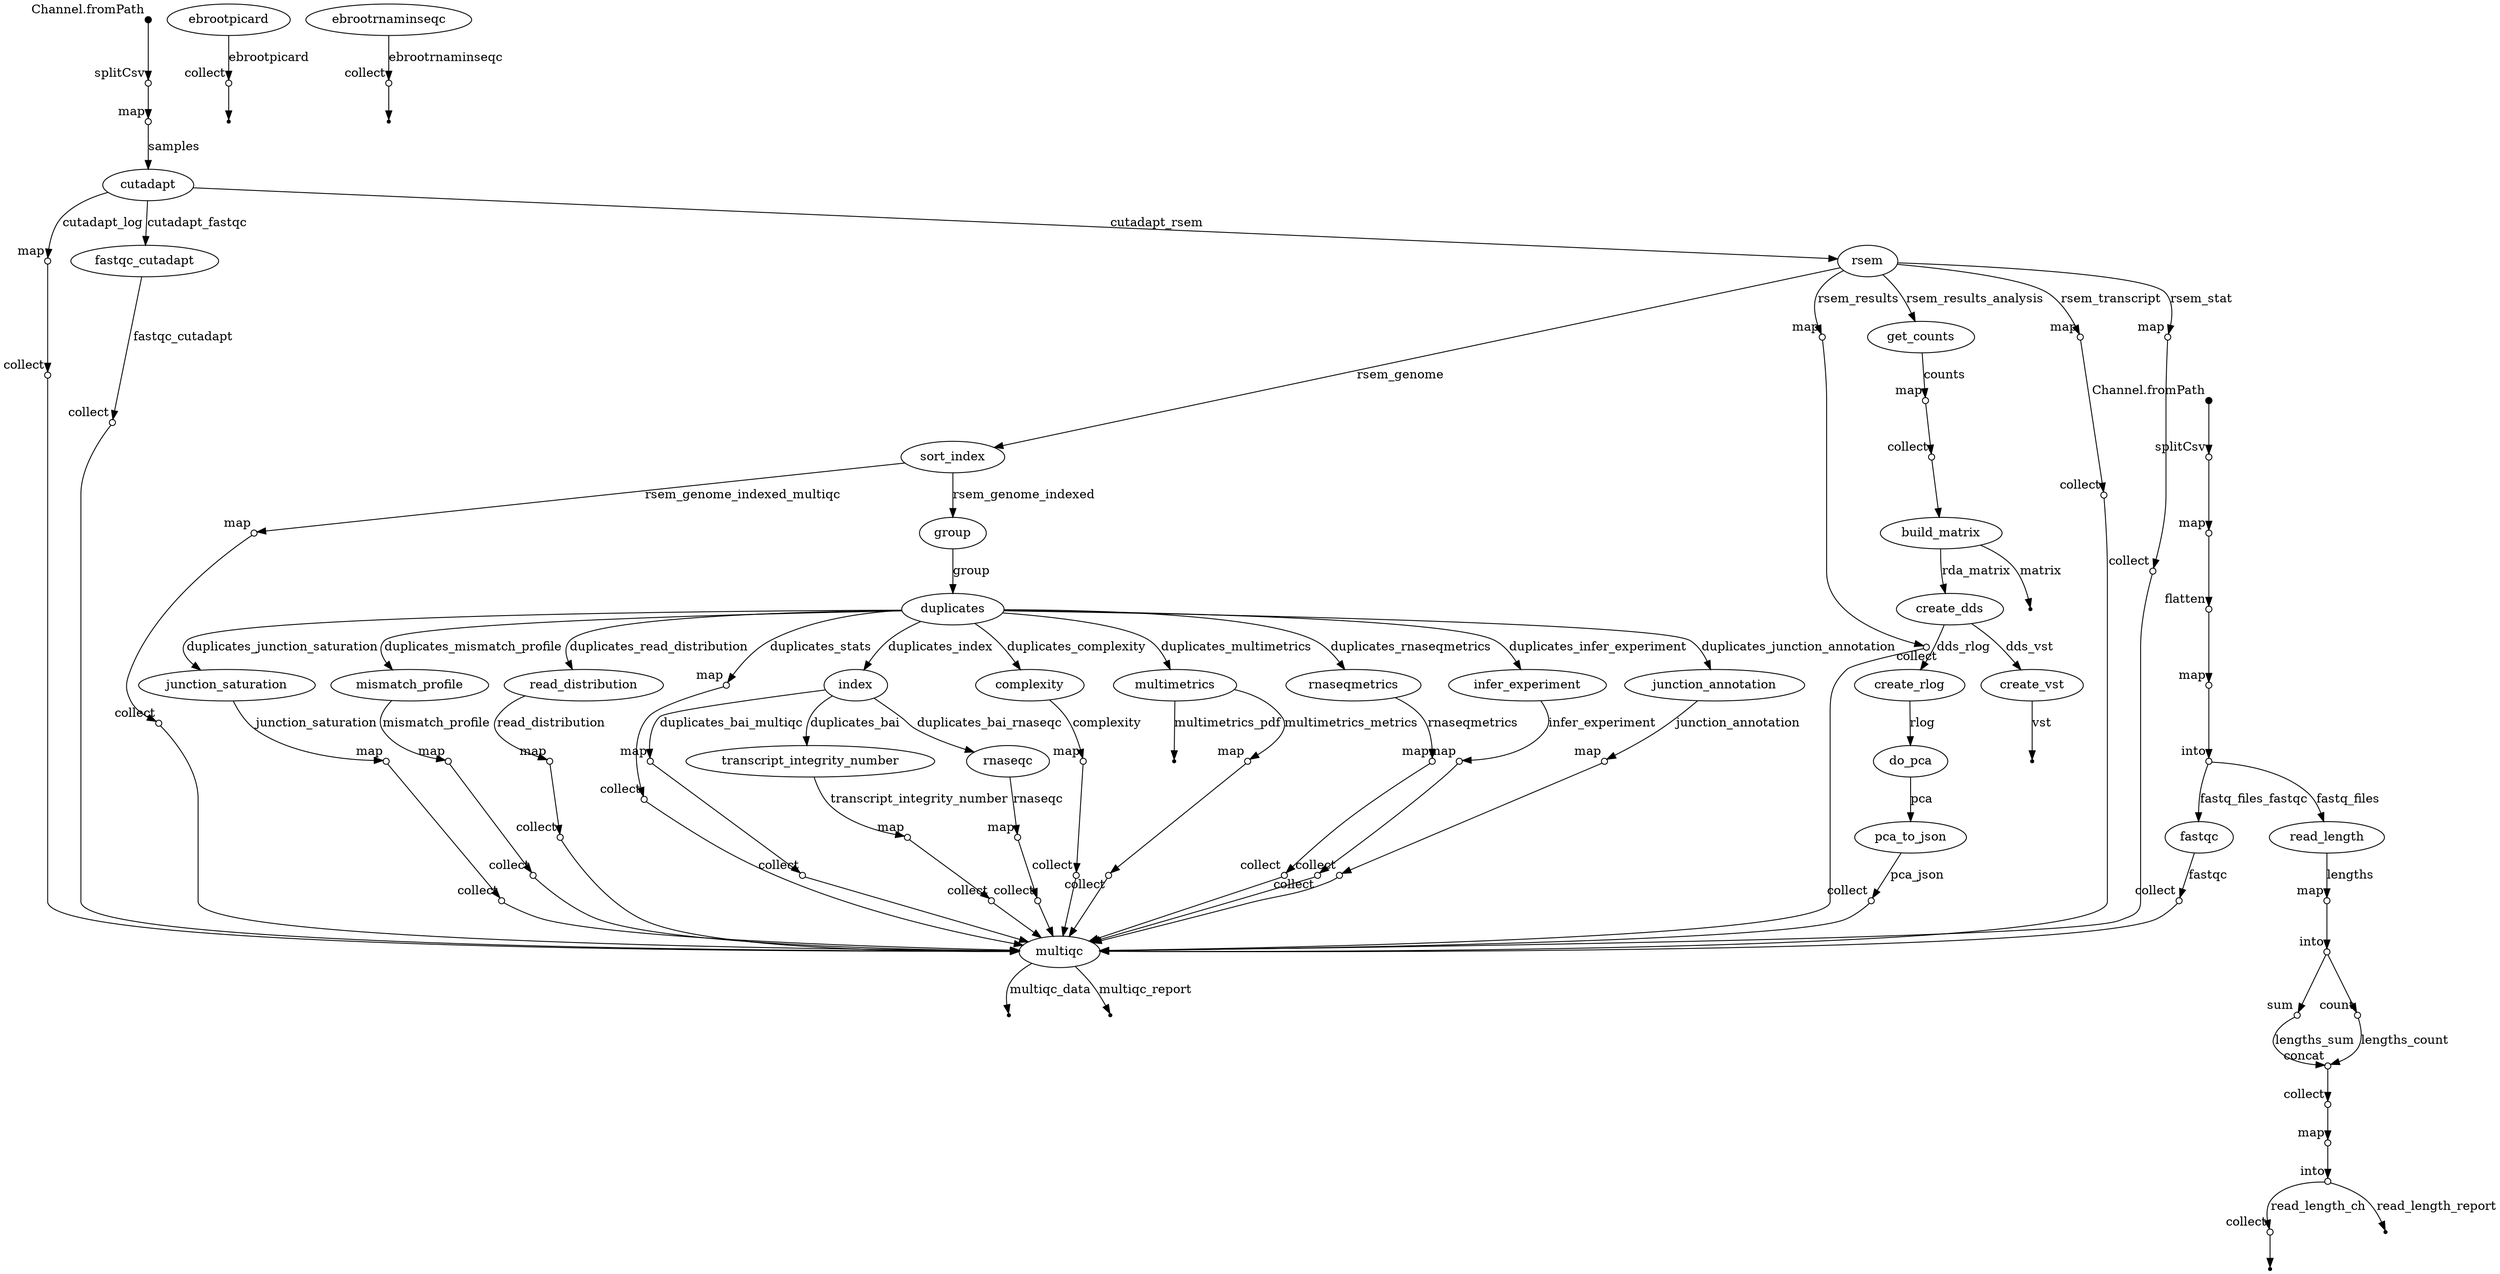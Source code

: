 digraph dag {
p0 [shape=point,label="",fixedsize=true,width=0.1,xlabel="Channel.fromPath"];
p1 [shape=circle,label="",fixedsize=true,width=0.1,xlabel="splitCsv"];
p0 -> p1;

p1 [shape=circle,label="",fixedsize=true,width=0.1,xlabel="splitCsv"];
p2 [shape=circle,label="",fixedsize=true,width=0.1,xlabel="map"];
p1 -> p2;

p2 [shape=circle,label="",fixedsize=true,width=0.1,xlabel="map"];
p28 [label="cutadapt"];
p2 -> p28 [label="samples"];

p3 [shape=point,label="",fixedsize=true,width=0.1,xlabel="Channel.fromPath"];
p4 [shape=circle,label="",fixedsize=true,width=0.1,xlabel="splitCsv"];
p3 -> p4;

p4 [shape=circle,label="",fixedsize=true,width=0.1,xlabel="splitCsv"];
p5 [shape=circle,label="",fixedsize=true,width=0.1,xlabel="map"];
p4 -> p5;

p5 [shape=circle,label="",fixedsize=true,width=0.1,xlabel="map"];
p6 [shape=circle,label="",fixedsize=true,width=0.1,xlabel="flatten"];
p5 -> p6;

p6 [shape=circle,label="",fixedsize=true,width=0.1,xlabel="flatten"];
p7 [shape=circle,label="",fixedsize=true,width=0.1,xlabel="map"];
p6 -> p7;

p7 [shape=circle,label="",fixedsize=true,width=0.1,xlabel="map"];
p8 [shape=circle,label="",fixedsize=true,width=0.1,xlabel="into"];
p7 -> p8;

p8 [shape=circle,label="",fixedsize=true,width=0.1,xlabel="into"];
p9 [label="read_length"];
p8 -> p9 [label="fastq_files"];

p8 [shape=circle,label="",fixedsize=true,width=0.1,xlabel="into"];
p27 [label="fastqc"];
p8 -> p27 [label="fastq_files_fastqc"];

p9 [label="read_length"];
p10 [shape=circle,label="",fixedsize=true,width=0.1,xlabel="map"];
p9 -> p10 [label="lengths"];

p10 [shape=circle,label="",fixedsize=true,width=0.1,xlabel="map"];
p11 [shape=circle,label="",fixedsize=true,width=0.1,xlabel="into"];
p10 -> p11;

p11 [shape=circle,label="",fixedsize=true,width=0.1,xlabel="into"];
p12 [shape=circle,label="",fixedsize=true,width=0.1,xlabel="sum"];
p11 -> p12;

p11 [shape=circle,label="",fixedsize=true,width=0.1,xlabel="into"];
p13 [shape=circle,label="",fixedsize=true,width=0.1,xlabel="count"];
p11 -> p13;

p12 [shape=circle,label="",fixedsize=true,width=0.1,xlabel="sum"];
p14 [shape=circle,label="",fixedsize=true,width=0.1,xlabel="concat"];
p12 -> p14 [label="lengths_sum"];

p13 [shape=circle,label="",fixedsize=true,width=0.1,xlabel="count"];
p14 [shape=circle,label="",fixedsize=true,width=0.1,xlabel="concat"];
p13 -> p14 [label="lengths_count"];

p14 [shape=circle,label="",fixedsize=true,width=0.1,xlabel="concat"];
p15 [shape=circle,label="",fixedsize=true,width=0.1,xlabel="collect"];
p14 -> p15;

p15 [shape=circle,label="",fixedsize=true,width=0.1,xlabel="collect"];
p16 [shape=circle,label="",fixedsize=true,width=0.1,xlabel="map"];
p15 -> p16;

p16 [shape=circle,label="",fixedsize=true,width=0.1,xlabel="map"];
p17 [shape=circle,label="",fixedsize=true,width=0.1,xlabel="into"];
p16 -> p17;

p17 [shape=circle,label="",fixedsize=true,width=0.1,xlabel="into"];
p19 [shape=circle,label="",fixedsize=true,width=0.1,xlabel="collect"];
p17 -> p19 [label="read_length_ch"];

p17 [shape=circle,label="",fixedsize=true,width=0.1,xlabel="into"];
p18 [shape=point];
p17 -> p18 [label="read_length_report"];

p19 [shape=circle,label="",fixedsize=true,width=0.1,xlabel="collect"];
p20 [shape=point];
p19 -> p20;

p21 [label="ebrootpicard"];
p22 [shape=circle,label="",fixedsize=true,width=0.1,xlabel="collect"];
p21 -> p22 [label="ebrootpicard"];

p22 [shape=circle,label="",fixedsize=true,width=0.1,xlabel="collect"];
p23 [shape=point];
p22 -> p23;

p24 [label="ebrootrnaminseqc"];
p25 [shape=circle,label="",fixedsize=true,width=0.1,xlabel="collect"];
p24 -> p25 [label="ebrootrnaminseqc"];

p25 [shape=circle,label="",fixedsize=true,width=0.1,xlabel="collect"];
p26 [shape=point];
p25 -> p26;

p27 [label="fastqc"];
p59 [shape=circle,label="",fixedsize=true,width=0.1,xlabel="collect"];
p27 -> p59 [label="fastqc"];

p28 [label="cutadapt"];
p57 [shape=circle,label="",fixedsize=true,width=0.1,xlabel="map"];
p28 -> p57 [label="cutadapt_log"];

p28 [label="cutadapt"];
p29 [label="fastqc_cutadapt"];
p28 -> p29 [label="cutadapt_fastqc"];

p28 [label="cutadapt"];
p30 [label="rsem"];
p28 -> p30 [label="cutadapt_rsem"];

p29 [label="fastqc_cutadapt"];
p60 [shape=circle,label="",fixedsize=true,width=0.1,xlabel="collect"];
p29 -> p60 [label="fastqc_cutadapt"];

p30 [label="rsem"];
p63 [shape=circle,label="",fixedsize=true,width=0.1,xlabel="map"];
p30 -> p63 [label="rsem_transcript"];

p30 [label="rsem"];
p67 [shape=circle,label="",fixedsize=true,width=0.1,xlabel="map"];
p30 -> p67 [label="rsem_stat"];

p30 [label="rsem"];
p31 [label="sort_index"];
p30 -> p31 [label="rsem_genome"];

p30 [label="rsem"];
p65 [shape=circle,label="",fixedsize=true,width=0.1,xlabel="map"];
p30 -> p65 [label="rsem_results"];

p30 [label="rsem"];
p46 [label="get_counts"];
p30 -> p46 [label="rsem_results_analysis"];

p31 [label="sort_index"];
p32 [label="group"];
p31 -> p32 [label="rsem_genome_indexed"];

p31 [label="sort_index"];
p61 [shape=circle,label="",fixedsize=true,width=0.1,xlabel="map"];
p31 -> p61 [label="rsem_genome_indexed_multiqc"];

p32 [label="group"];
p33 [label="duplicates"];
p32 -> p33 [label="group"];

p33 [label="duplicates"];
p69 [shape=circle,label="",fixedsize=true,width=0.1,xlabel="map"];
p33 -> p69 [label="duplicates_stats"];

p33 [label="duplicates"];
p34 [label="index"];
p33 -> p34 [label="duplicates_index"];

p33 [label="duplicates"];
p35 [label="complexity"];
p33 -> p35 [label="duplicates_complexity"];

p33 [label="duplicates"];
p37 [label="multimetrics"];
p33 -> p37 [label="duplicates_multimetrics"];

p33 [label="duplicates"];
p36 [label="rnaseqmetrics"];
p33 -> p36 [label="duplicates_rnaseqmetrics"];

p33 [label="duplicates"];
p39 [label="infer_experiment"];
p33 -> p39 [label="duplicates_infer_experiment"];

p33 [label="duplicates"];
p40 [label="junction_annotation"];
p33 -> p40 [label="duplicates_junction_annotation"];

p33 [label="duplicates"];
p41 [label="junction_saturation"];
p33 -> p41 [label="duplicates_junction_saturation"];

p33 [label="duplicates"];
p42 [label="mismatch_profile"];
p33 -> p42 [label="duplicates_mismatch_profile"];

p33 [label="duplicates"];
p43 [label="read_distribution"];
p33 -> p43 [label="duplicates_read_distribution"];

p34 [label="index"];
p44 [label="transcript_integrity_number"];
p34 -> p44 [label="duplicates_bai"];

p34 [label="index"];
p45 [label="rnaseqc"];
p34 -> p45 [label="duplicates_bai_rnaseqc"];

p34 [label="index"];
p71 [shape=circle,label="",fixedsize=true,width=0.1,xlabel="map"];
p34 -> p71 [label="duplicates_bai_multiqc"];

p35 [label="complexity"];
p73 [shape=circle,label="",fixedsize=true,width=0.1,xlabel="map"];
p35 -> p73 [label="complexity"];

p36 [label="rnaseqmetrics"];
p75 [shape=circle,label="",fixedsize=true,width=0.1,xlabel="map"];
p36 -> p75 [label="rnaseqmetrics"];

p37 [label="multimetrics"];
p38 [shape=point];
p37 -> p38 [label="multimetrics_pdf"];

p37 [label="multimetrics"];
p77 [shape=circle,label="",fixedsize=true,width=0.1,xlabel="map"];
p37 -> p77 [label="multimetrics_metrics"];

p39 [label="infer_experiment"];
p79 [shape=circle,label="",fixedsize=true,width=0.1,xlabel="map"];
p39 -> p79 [label="infer_experiment"];

p40 [label="junction_annotation"];
p81 [shape=circle,label="",fixedsize=true,width=0.1,xlabel="map"];
p40 -> p81 [label="junction_annotation"];

p41 [label="junction_saturation"];
p83 [shape=circle,label="",fixedsize=true,width=0.1,xlabel="map"];
p41 -> p83 [label="junction_saturation"];

p42 [label="mismatch_profile"];
p85 [shape=circle,label="",fixedsize=true,width=0.1,xlabel="map"];
p42 -> p85 [label="mismatch_profile"];

p43 [label="read_distribution"];
p87 [shape=circle,label="",fixedsize=true,width=0.1,xlabel="map"];
p43 -> p87 [label="read_distribution"];

p44 [label="transcript_integrity_number"];
p89 [shape=circle,label="",fixedsize=true,width=0.1,xlabel="map"];
p44 -> p89 [label="transcript_integrity_number"];

p45 [label="rnaseqc"];
p91 [shape=circle,label="",fixedsize=true,width=0.1,xlabel="map"];
p45 -> p91 [label="rnaseqc"];

p46 [label="get_counts"];
p47 [shape=circle,label="",fixedsize=true,width=0.1,xlabel="map"];
p46 -> p47 [label="counts"];

p47 [shape=circle,label="",fixedsize=true,width=0.1,xlabel="map"];
p48 [shape=circle,label="",fixedsize=true,width=0.1,xlabel="collect"];
p47 -> p48;

p48 [shape=circle,label="",fixedsize=true,width=0.1,xlabel="collect"];
p49 [label="build_matrix"];
p48 -> p49;

p49 [label="build_matrix"];
p51 [label="create_dds"];
p49 -> p51 [label="rda_matrix"];

p49 [label="build_matrix"];
p50 [shape=point];
p49 -> p50 [label="matrix"];

p51 [label="create_dds"];
p52 [label="create_vst"];
p51 -> p52 [label="dds_vst"];

p51 [label="create_dds"];
p54 [label="create_rlog"];
p51 -> p54 [label="dds_rlog"];

p52 [label="create_vst"];
p53 [shape=point];
p52 -> p53 [label="vst"];

p54 [label="create_rlog"];
p55 [label="do_pca"];
p54 -> p55 [label="rlog"];

p55 [label="do_pca"];
p56 [label="pca_to_json"];
p55 -> p56 [label="pca"];

p56 [label="pca_to_json"];
p93 [shape=circle,label="",fixedsize=true,width=0.1,xlabel="collect"];
p56 -> p93 [label="pca_json"];

p57 [shape=circle,label="",fixedsize=true,width=0.1,xlabel="map"];
p58 [shape=circle,label="",fixedsize=true,width=0.1,xlabel="collect"];
p57 -> p58;

p58 [shape=circle,label="",fixedsize=true,width=0.1,xlabel="collect"];
p94 [label="multiqc"];
p58 -> p94;

p59 [shape=circle,label="",fixedsize=true,width=0.1,xlabel="collect"];
p94 [label="multiqc"];
p59 -> p94;

p60 [shape=circle,label="",fixedsize=true,width=0.1,xlabel="collect"];
p94 [label="multiqc"];
p60 -> p94;

p61 [shape=circle,label="",fixedsize=true,width=0.1,xlabel="map"];
p62 [shape=circle,label="",fixedsize=true,width=0.1,xlabel="collect"];
p61 -> p62;

p62 [shape=circle,label="",fixedsize=true,width=0.1,xlabel="collect"];
p94 [label="multiqc"];
p62 -> p94;

p63 [shape=circle,label="",fixedsize=true,width=0.1,xlabel="map"];
p64 [shape=circle,label="",fixedsize=true,width=0.1,xlabel="collect"];
p63 -> p64;

p64 [shape=circle,label="",fixedsize=true,width=0.1,xlabel="collect"];
p94 [label="multiqc"];
p64 -> p94;

p65 [shape=circle,label="",fixedsize=true,width=0.1,xlabel="map"];
p66 [shape=circle,label="",fixedsize=true,width=0.1,xlabel="collect"];
p65 -> p66;

p66 [shape=circle,label="",fixedsize=true,width=0.1,xlabel="collect"];
p94 [label="multiqc"];
p66 -> p94;

p67 [shape=circle,label="",fixedsize=true,width=0.1,xlabel="map"];
p68 [shape=circle,label="",fixedsize=true,width=0.1,xlabel="collect"];
p67 -> p68;

p68 [shape=circle,label="",fixedsize=true,width=0.1,xlabel="collect"];
p94 [label="multiqc"];
p68 -> p94;

p69 [shape=circle,label="",fixedsize=true,width=0.1,xlabel="map"];
p70 [shape=circle,label="",fixedsize=true,width=0.1,xlabel="collect"];
p69 -> p70;

p70 [shape=circle,label="",fixedsize=true,width=0.1,xlabel="collect"];
p94 [label="multiqc"];
p70 -> p94;

p71 [shape=circle,label="",fixedsize=true,width=0.1,xlabel="map"];
p72 [shape=circle,label="",fixedsize=true,width=0.1,xlabel="collect"];
p71 -> p72;

p72 [shape=circle,label="",fixedsize=true,width=0.1,xlabel="collect"];
p94 [label="multiqc"];
p72 -> p94;

p73 [shape=circle,label="",fixedsize=true,width=0.1,xlabel="map"];
p74 [shape=circle,label="",fixedsize=true,width=0.1,xlabel="collect"];
p73 -> p74;

p74 [shape=circle,label="",fixedsize=true,width=0.1,xlabel="collect"];
p94 [label="multiqc"];
p74 -> p94;

p75 [shape=circle,label="",fixedsize=true,width=0.1,xlabel="map"];
p76 [shape=circle,label="",fixedsize=true,width=0.1,xlabel="collect"];
p75 -> p76;

p76 [shape=circle,label="",fixedsize=true,width=0.1,xlabel="collect"];
p94 [label="multiqc"];
p76 -> p94;

p77 [shape=circle,label="",fixedsize=true,width=0.1,xlabel="map"];
p78 [shape=circle,label="",fixedsize=true,width=0.1,xlabel="collect"];
p77 -> p78;

p78 [shape=circle,label="",fixedsize=true,width=0.1,xlabel="collect"];
p94 [label="multiqc"];
p78 -> p94;

p79 [shape=circle,label="",fixedsize=true,width=0.1,xlabel="map"];
p80 [shape=circle,label="",fixedsize=true,width=0.1,xlabel="collect"];
p79 -> p80;

p80 [shape=circle,label="",fixedsize=true,width=0.1,xlabel="collect"];
p94 [label="multiqc"];
p80 -> p94;

p81 [shape=circle,label="",fixedsize=true,width=0.1,xlabel="map"];
p82 [shape=circle,label="",fixedsize=true,width=0.1,xlabel="collect"];
p81 -> p82;

p82 [shape=circle,label="",fixedsize=true,width=0.1,xlabel="collect"];
p94 [label="multiqc"];
p82 -> p94;

p83 [shape=circle,label="",fixedsize=true,width=0.1,xlabel="map"];
p84 [shape=circle,label="",fixedsize=true,width=0.1,xlabel="collect"];
p83 -> p84;

p84 [shape=circle,label="",fixedsize=true,width=0.1,xlabel="collect"];
p94 [label="multiqc"];
p84 -> p94;

p85 [shape=circle,label="",fixedsize=true,width=0.1,xlabel="map"];
p86 [shape=circle,label="",fixedsize=true,width=0.1,xlabel="collect"];
p85 -> p86;

p86 [shape=circle,label="",fixedsize=true,width=0.1,xlabel="collect"];
p94 [label="multiqc"];
p86 -> p94;

p87 [shape=circle,label="",fixedsize=true,width=0.1,xlabel="map"];
p88 [shape=circle,label="",fixedsize=true,width=0.1,xlabel="collect"];
p87 -> p88;

p88 [shape=circle,label="",fixedsize=true,width=0.1,xlabel="collect"];
p94 [label="multiqc"];
p88 -> p94;

p89 [shape=circle,label="",fixedsize=true,width=0.1,xlabel="map"];
p90 [shape=circle,label="",fixedsize=true,width=0.1,xlabel="collect"];
p89 -> p90;

p90 [shape=circle,label="",fixedsize=true,width=0.1,xlabel="collect"];
p94 [label="multiqc"];
p90 -> p94;

p91 [shape=circle,label="",fixedsize=true,width=0.1,xlabel="map"];
p92 [shape=circle,label="",fixedsize=true,width=0.1,xlabel="collect"];
p91 -> p92;

p92 [shape=circle,label="",fixedsize=true,width=0.1,xlabel="collect"];
p94 [label="multiqc"];
p92 -> p94;

p93 [shape=circle,label="",fixedsize=true,width=0.1,xlabel="collect"];
p94 [label="multiqc"];
p93 -> p94;

p94 [label="multiqc"];
p96 [shape=point];
p94 -> p96 [label="multiqc_data"];

p94 [label="multiqc"];
p95 [shape=point];
p94 -> p95 [label="multiqc_report"];

}
